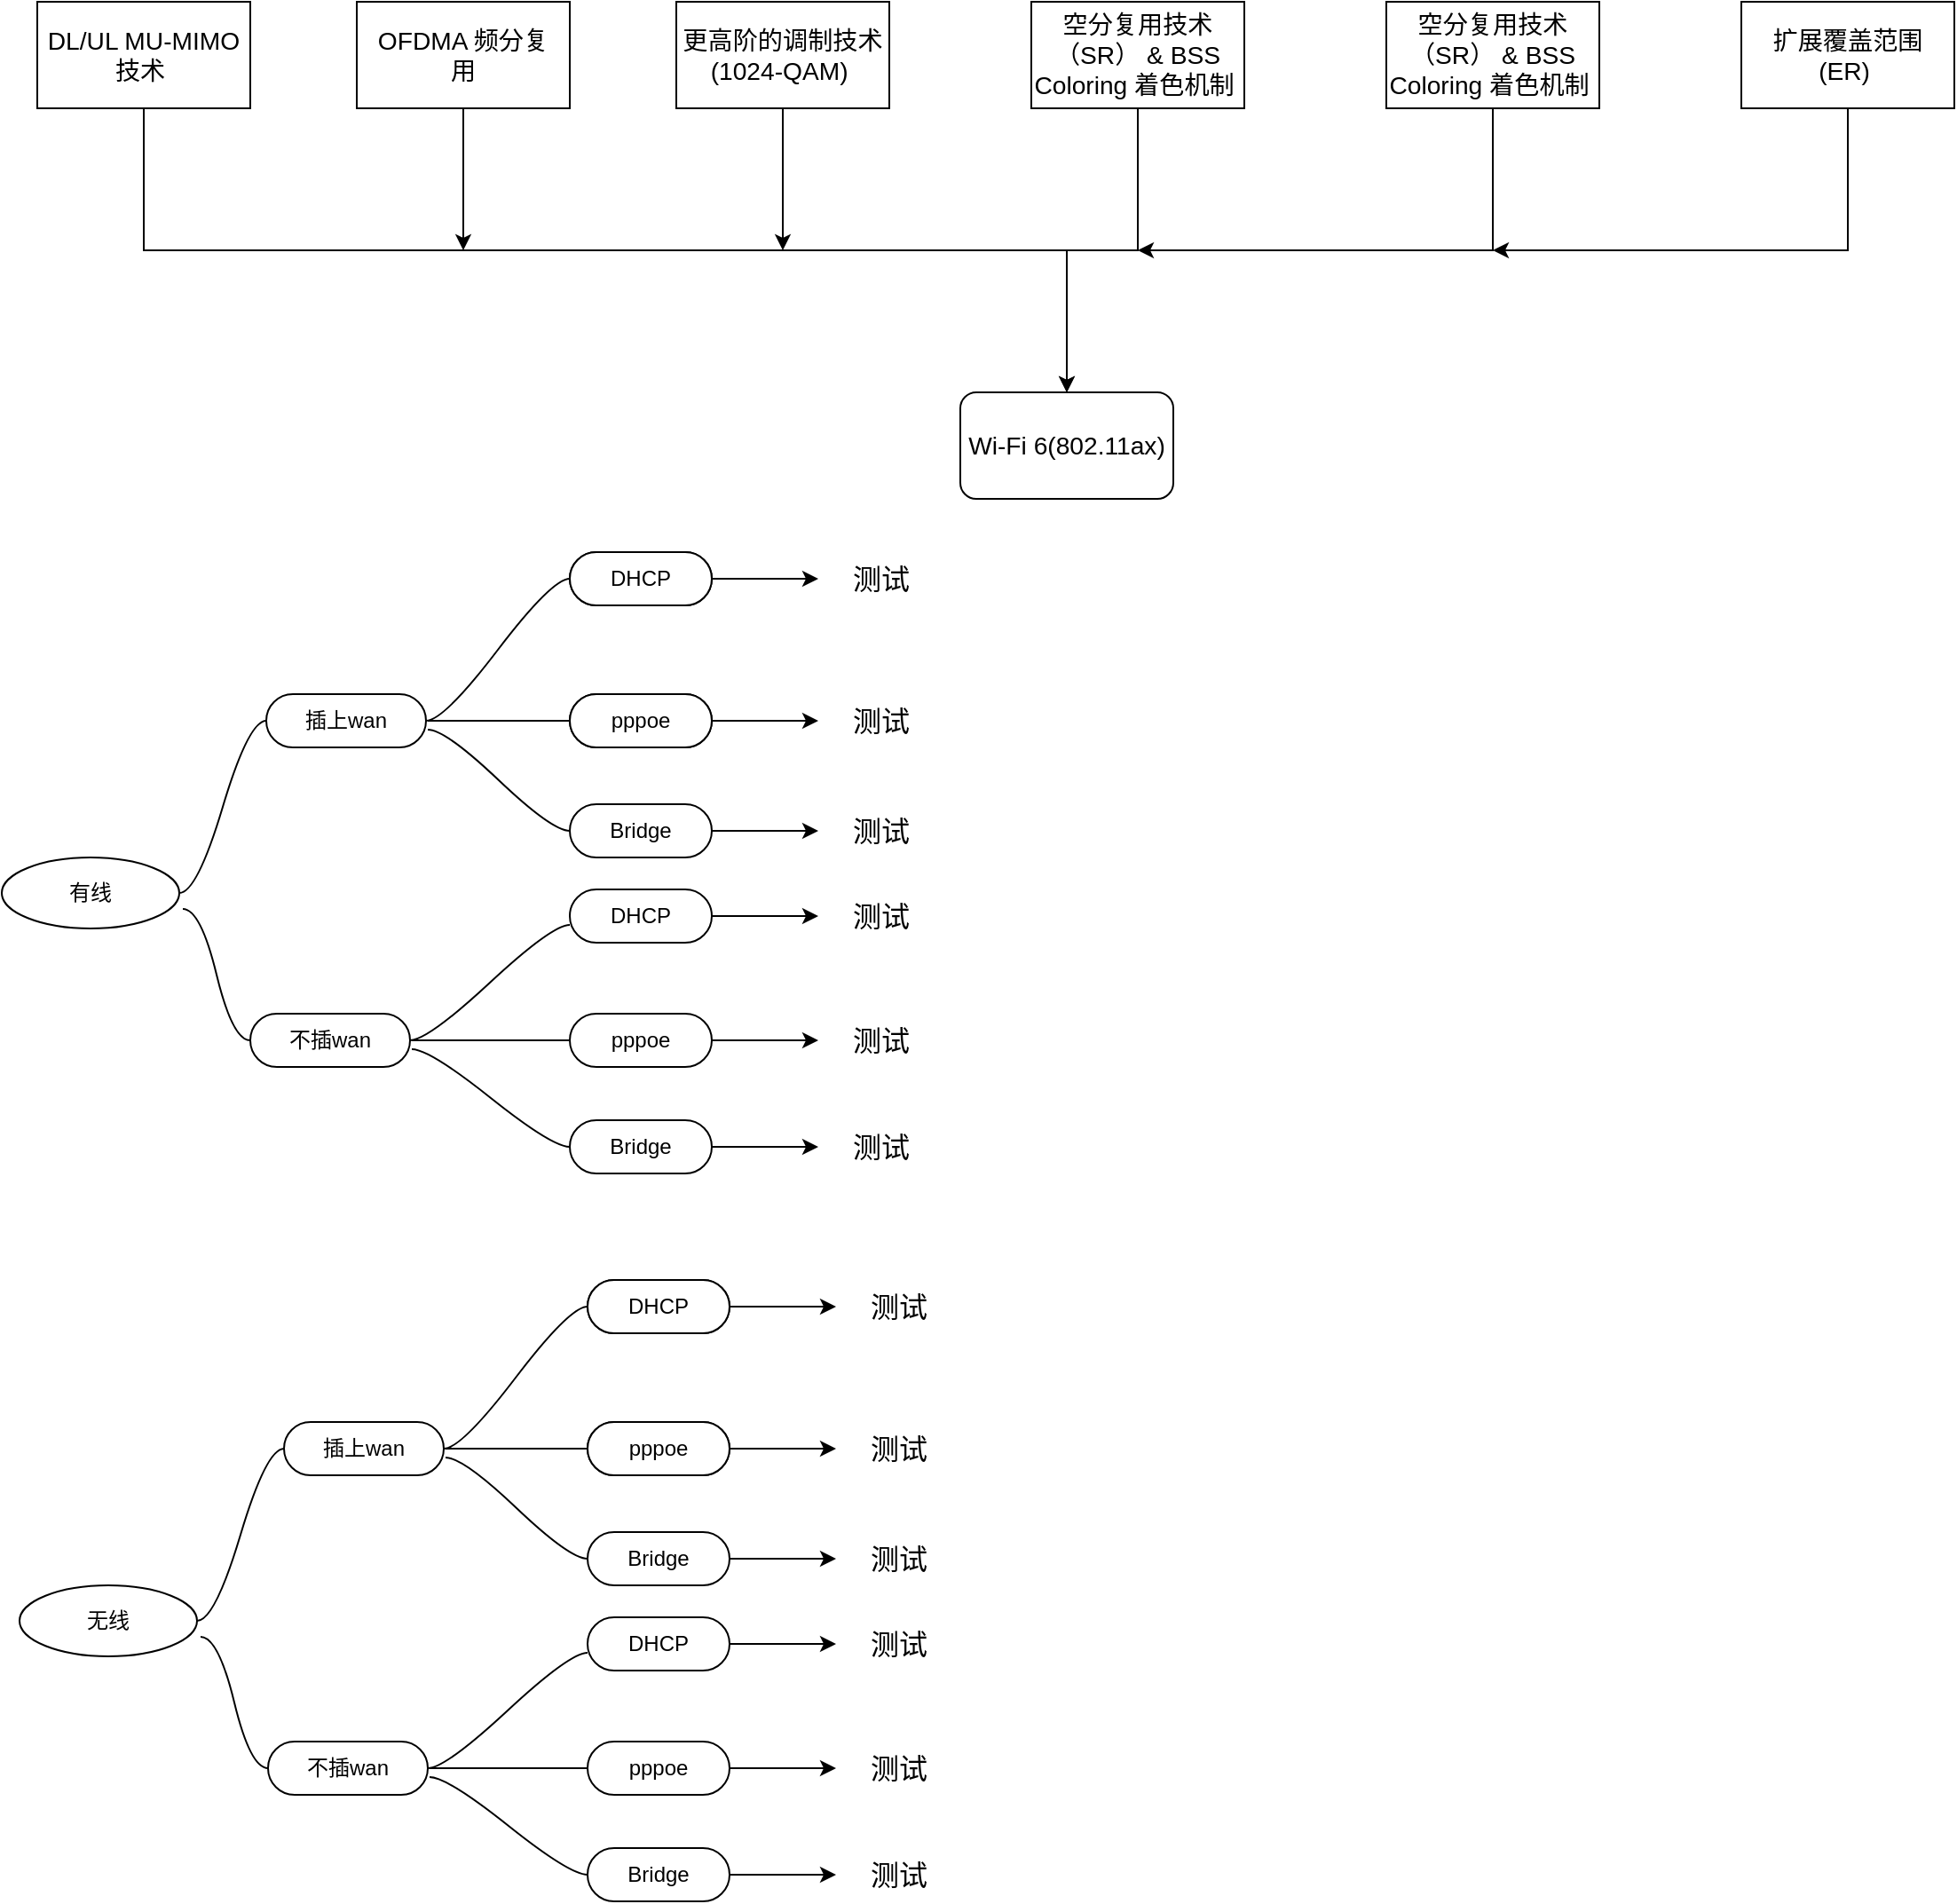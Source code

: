 <mxfile version="14.7.4" type="github">
  <diagram id="5f9WbeIAZJPQqAwRjFFF" name="第 1 页">
    <mxGraphModel dx="1422" dy="905" grid="1" gridSize="10" guides="1" tooltips="1" connect="1" arrows="1" fold="1" page="1" pageScale="1" pageWidth="827" pageHeight="1169" math="0" shadow="0">
      <root>
        <mxCell id="0" />
        <mxCell id="1" parent="0" />
        <mxCell id="Pn9AdvauhRFKOjBA6dNd-12" style="edgeStyle=orthogonalEdgeStyle;rounded=0;orthogonalLoop=1;jettySize=auto;html=1;" parent="1" source="Pn9AdvauhRFKOjBA6dNd-1" target="Pn9AdvauhRFKOjBA6dNd-11" edge="1">
          <mxGeometry relative="1" as="geometry">
            <Array as="points">
              <mxPoint x="120" y="270" />
              <mxPoint x="640" y="270" />
            </Array>
          </mxGeometry>
        </mxCell>
        <mxCell id="Pn9AdvauhRFKOjBA6dNd-1" value="&lt;div&gt;&lt;span style=&quot;font-size: 10.56pt&quot;&gt;DL/UL MU-MIMO 技术&amp;nbsp;&lt;/span&gt;&lt;/div&gt;" style="whiteSpace=wrap;html=1;" parent="1" vertex="1">
          <mxGeometry x="60" y="130" width="120" height="60" as="geometry" />
        </mxCell>
        <mxCell id="Pn9AdvauhRFKOjBA6dNd-21" style="edgeStyle=orthogonalEdgeStyle;rounded=0;orthogonalLoop=1;jettySize=auto;html=1;exitX=0.5;exitY=1;exitDx=0;exitDy=0;" parent="1" source="Pn9AdvauhRFKOjBA6dNd-2" edge="1">
          <mxGeometry relative="1" as="geometry">
            <mxPoint x="300" y="270" as="targetPoint" />
          </mxGeometry>
        </mxCell>
        <mxCell id="Pn9AdvauhRFKOjBA6dNd-2" value="&lt;div&gt;&lt;span style=&quot;font-size: 10.56pt&quot;&gt;OFDMA 频分复&lt;br/&gt;&lt;/span&gt;&lt;/div&gt;&lt;div&gt;&lt;span style=&quot;font-size: 10.56pt&quot;&gt;用&lt;/span&gt;&lt;/div&gt;" style="whiteSpace=wrap;html=1;" parent="1" vertex="1">
          <mxGeometry x="240" y="130" width="120" height="60" as="geometry" />
        </mxCell>
        <mxCell id="Pn9AdvauhRFKOjBA6dNd-22" style="edgeStyle=orthogonalEdgeStyle;rounded=0;orthogonalLoop=1;jettySize=auto;html=1;" parent="1" source="Pn9AdvauhRFKOjBA6dNd-4" edge="1">
          <mxGeometry relative="1" as="geometry">
            <mxPoint x="480" y="270" as="targetPoint" />
          </mxGeometry>
        </mxCell>
        <mxCell id="Pn9AdvauhRFKOjBA6dNd-4" value="&lt;div&gt;&lt;span style=&quot;font-size: 10.56pt&quot;&gt;更高阶的调制技术 (1024-QAM)&amp;nbsp;&lt;/span&gt;&lt;/div&gt;" style="whiteSpace=wrap;html=1;" parent="1" vertex="1">
          <mxGeometry x="420" y="130" width="120" height="60" as="geometry" />
        </mxCell>
        <mxCell id="Pn9AdvauhRFKOjBA6dNd-18" style="edgeStyle=orthogonalEdgeStyle;rounded=0;orthogonalLoop=1;jettySize=auto;html=1;entryX=0.5;entryY=0;entryDx=0;entryDy=0;" parent="1" source="Pn9AdvauhRFKOjBA6dNd-6" target="Pn9AdvauhRFKOjBA6dNd-11" edge="1">
          <mxGeometry relative="1" as="geometry">
            <Array as="points">
              <mxPoint x="680" y="270" />
              <mxPoint x="640" y="270" />
            </Array>
          </mxGeometry>
        </mxCell>
        <mxCell id="Pn9AdvauhRFKOjBA6dNd-6" value="&lt;div&gt;&lt;span style=&quot;font-size: 10.56pt&quot;&gt;空分复用技术（SR） &amp;amp; BSS Coloring 着色机制&amp;nbsp;&lt;/span&gt;&lt;/div&gt;" style="whiteSpace=wrap;html=1;" parent="1" vertex="1">
          <mxGeometry x="620" y="130" width="120" height="60" as="geometry" />
        </mxCell>
        <mxCell id="Pn9AdvauhRFKOjBA6dNd-11" value="&lt;div&gt;&lt;span style=&quot;font-size: 10.56pt&quot;&gt;Wi-Fi 6(802.11ax)&lt;/span&gt;&lt;/div&gt;" style="rounded=1;whiteSpace=wrap;html=1;" parent="1" vertex="1">
          <mxGeometry x="580" y="350" width="120" height="60" as="geometry" />
        </mxCell>
        <mxCell id="Pn9AdvauhRFKOjBA6dNd-23" style="edgeStyle=orthogonalEdgeStyle;rounded=0;orthogonalLoop=1;jettySize=auto;html=1;" parent="1" source="Pn9AdvauhRFKOjBA6dNd-19" edge="1">
          <mxGeometry relative="1" as="geometry">
            <mxPoint x="680" y="270" as="targetPoint" />
            <Array as="points">
              <mxPoint x="880" y="270" />
            </Array>
          </mxGeometry>
        </mxCell>
        <mxCell id="Pn9AdvauhRFKOjBA6dNd-19" value="&lt;div&gt;&lt;span style=&quot;font-size: 10.56pt&quot;&gt;空分复用技术（SR） &amp;amp; BSS Coloring 着色机制&amp;nbsp;&lt;/span&gt;&lt;/div&gt;" style="whiteSpace=wrap;html=1;" parent="1" vertex="1">
          <mxGeometry x="820" y="130" width="120" height="60" as="geometry" />
        </mxCell>
        <mxCell id="Pn9AdvauhRFKOjBA6dNd-26" style="edgeStyle=orthogonalEdgeStyle;rounded=0;orthogonalLoop=1;jettySize=auto;html=1;exitX=0.5;exitY=1;exitDx=0;exitDy=0;" parent="1" source="Pn9AdvauhRFKOjBA6dNd-24" edge="1">
          <mxGeometry relative="1" as="geometry">
            <mxPoint x="880" y="270" as="targetPoint" />
            <Array as="points">
              <mxPoint x="1080" y="270" />
            </Array>
          </mxGeometry>
        </mxCell>
        <mxCell id="Pn9AdvauhRFKOjBA6dNd-24" value="&lt;div&gt;&lt;span style=&quot;font-size: 10.56pt&quot;&gt;扩展覆盖范围 (ER)&amp;nbsp;&lt;/span&gt;&lt;/div&gt;" style="whiteSpace=wrap;html=1;" parent="1" vertex="1">
          <mxGeometry x="1020" y="130" width="120" height="60" as="geometry" />
        </mxCell>
        <mxCell id="l1R422jRdWYyJH3g-lCB-3" value="插上wan" style="whiteSpace=wrap;html=1;rounded=1;arcSize=50;align=center;verticalAlign=middle;strokeWidth=1;autosize=1;spacing=4;treeFolding=1;treeMoving=1;newEdgeStyle={&quot;edgeStyle&quot;:&quot;entityRelationEdgeStyle&quot;,&quot;startArrow&quot;:&quot;none&quot;,&quot;endArrow&quot;:&quot;none&quot;,&quot;segment&quot;:10,&quot;curved&quot;:1};" vertex="1" parent="1">
          <mxGeometry x="189" y="520" width="90" height="30" as="geometry" />
        </mxCell>
        <mxCell id="l1R422jRdWYyJH3g-lCB-4" value="" style="edgeStyle=entityRelationEdgeStyle;startArrow=none;endArrow=none;segment=10;curved=1;exitX=1;exitY=0.5;exitDx=0;exitDy=0;" edge="1" target="l1R422jRdWYyJH3g-lCB-3" parent="1" source="l1R422jRdWYyJH3g-lCB-8">
          <mxGeometry relative="1" as="geometry">
            <mxPoint x="200" y="632" as="sourcePoint" />
          </mxGeometry>
        </mxCell>
        <mxCell id="l1R422jRdWYyJH3g-lCB-8" value="有线" style="ellipse;whiteSpace=wrap;html=1;align=center;newEdgeStyle={&quot;edgeStyle&quot;:&quot;entityRelationEdgeStyle&quot;,&quot;startArrow&quot;:&quot;none&quot;,&quot;endArrow&quot;:&quot;none&quot;,&quot;segment&quot;:10,&quot;curved&quot;:1};treeFolding=1;treeMoving=1;" vertex="1" parent="1">
          <mxGeometry x="40" y="612" width="100" height="40" as="geometry" />
        </mxCell>
        <mxCell id="l1R422jRdWYyJH3g-lCB-9" value="不插wan" style="whiteSpace=wrap;html=1;rounded=1;arcSize=50;align=center;verticalAlign=middle;strokeWidth=1;autosize=1;spacing=4;treeFolding=1;treeMoving=1;newEdgeStyle={&quot;edgeStyle&quot;:&quot;entityRelationEdgeStyle&quot;,&quot;startArrow&quot;:&quot;none&quot;,&quot;endArrow&quot;:&quot;none&quot;,&quot;segment&quot;:10,&quot;curved&quot;:1};" vertex="1" parent="1">
          <mxGeometry x="180" y="700" width="90" height="30" as="geometry" />
        </mxCell>
        <mxCell id="l1R422jRdWYyJH3g-lCB-10" value="" style="edgeStyle=entityRelationEdgeStyle;startArrow=none;endArrow=none;segment=10;curved=1;exitX=1.02;exitY=0.725;exitDx=0;exitDy=0;exitPerimeter=0;" edge="1" target="l1R422jRdWYyJH3g-lCB-9" parent="1" source="l1R422jRdWYyJH3g-lCB-8">
          <mxGeometry relative="1" as="geometry">
            <mxPoint x="104" y="637" as="sourcePoint" />
          </mxGeometry>
        </mxCell>
        <mxCell id="l1R422jRdWYyJH3g-lCB-13" value="DHCP" style="whiteSpace=wrap;html=1;rounded=1;arcSize=50;align=center;verticalAlign=middle;strokeWidth=1;autosize=1;spacing=4;treeFolding=1;treeMoving=1;newEdgeStyle={&quot;edgeStyle&quot;:&quot;entityRelationEdgeStyle&quot;,&quot;startArrow&quot;:&quot;none&quot;,&quot;endArrow&quot;:&quot;none&quot;,&quot;segment&quot;:10,&quot;curved&quot;:1};" vertex="1" parent="1">
          <mxGeometry x="360" y="440" width="80" height="30" as="geometry" />
        </mxCell>
        <mxCell id="l1R422jRdWYyJH3g-lCB-14" value="" style="edgeStyle=entityRelationEdgeStyle;startArrow=none;endArrow=none;segment=10;curved=1;exitX=1;exitY=0.5;exitDx=0;exitDy=0;" edge="1" target="l1R422jRdWYyJH3g-lCB-13" parent="1" source="l1R422jRdWYyJH3g-lCB-3">
          <mxGeometry relative="1" as="geometry">
            <mxPoint x="308" y="490" as="sourcePoint" />
          </mxGeometry>
        </mxCell>
        <mxCell id="l1R422jRdWYyJH3g-lCB-15" value="pppoe" style="whiteSpace=wrap;html=1;rounded=1;arcSize=50;align=center;verticalAlign=middle;strokeWidth=1;autosize=1;spacing=4;treeFolding=1;treeMoving=1;newEdgeStyle={&quot;edgeStyle&quot;:&quot;entityRelationEdgeStyle&quot;,&quot;startArrow&quot;:&quot;none&quot;,&quot;endArrow&quot;:&quot;none&quot;,&quot;segment&quot;:10,&quot;curved&quot;:1};" vertex="1" parent="1">
          <mxGeometry x="360" y="520" width="80" height="30" as="geometry" />
        </mxCell>
        <mxCell id="l1R422jRdWYyJH3g-lCB-16" value="" style="edgeStyle=entityRelationEdgeStyle;startArrow=none;endArrow=none;segment=10;curved=1;" edge="1" target="l1R422jRdWYyJH3g-lCB-15" parent="1">
          <mxGeometry relative="1" as="geometry">
            <mxPoint x="280" y="535" as="sourcePoint" />
          </mxGeometry>
        </mxCell>
        <mxCell id="l1R422jRdWYyJH3g-lCB-17" value="Bridge" style="whiteSpace=wrap;html=1;rounded=1;arcSize=50;align=center;verticalAlign=middle;strokeWidth=1;autosize=1;spacing=4;treeFolding=1;treeMoving=1;newEdgeStyle={&quot;edgeStyle&quot;:&quot;entityRelationEdgeStyle&quot;,&quot;startArrow&quot;:&quot;none&quot;,&quot;endArrow&quot;:&quot;none&quot;,&quot;segment&quot;:10,&quot;curved&quot;:1};" vertex="1" parent="1">
          <mxGeometry x="360" y="582" width="80" height="30" as="geometry" />
        </mxCell>
        <mxCell id="l1R422jRdWYyJH3g-lCB-18" value="" style="edgeStyle=entityRelationEdgeStyle;startArrow=none;endArrow=none;segment=10;curved=1;" edge="1" target="l1R422jRdWYyJH3g-lCB-17" parent="1">
          <mxGeometry relative="1" as="geometry">
            <mxPoint x="280" y="540" as="sourcePoint" />
          </mxGeometry>
        </mxCell>
        <mxCell id="l1R422jRdWYyJH3g-lCB-31" value="" style="edgeStyle=orthogonalEdgeStyle;rounded=0;orthogonalLoop=1;jettySize=auto;html=1;" edge="1" parent="1" source="l1R422jRdWYyJH3g-lCB-19">
          <mxGeometry relative="1" as="geometry">
            <mxPoint x="500" y="455" as="targetPoint" />
          </mxGeometry>
        </mxCell>
        <mxCell id="l1R422jRdWYyJH3g-lCB-19" value="DHCP" style="whiteSpace=wrap;html=1;rounded=1;arcSize=50;align=center;verticalAlign=middle;strokeWidth=1;autosize=1;spacing=4;treeFolding=1;treeMoving=1;newEdgeStyle={&quot;edgeStyle&quot;:&quot;entityRelationEdgeStyle&quot;,&quot;startArrow&quot;:&quot;none&quot;,&quot;endArrow&quot;:&quot;none&quot;,&quot;segment&quot;:10,&quot;curved&quot;:1};" vertex="1" parent="1">
          <mxGeometry x="360" y="440" width="80" height="30" as="geometry" />
        </mxCell>
        <mxCell id="l1R422jRdWYyJH3g-lCB-20" value="pppoe" style="whiteSpace=wrap;html=1;rounded=1;arcSize=50;align=center;verticalAlign=middle;strokeWidth=1;autosize=1;spacing=4;treeFolding=1;treeMoving=1;newEdgeStyle={&quot;edgeStyle&quot;:&quot;entityRelationEdgeStyle&quot;,&quot;startArrow&quot;:&quot;none&quot;,&quot;endArrow&quot;:&quot;none&quot;,&quot;segment&quot;:10,&quot;curved&quot;:1};" vertex="1" parent="1">
          <mxGeometry x="360" y="520" width="80" height="30" as="geometry" />
        </mxCell>
        <mxCell id="l1R422jRdWYyJH3g-lCB-21" value="" style="edgeStyle=entityRelationEdgeStyle;startArrow=none;endArrow=none;segment=10;curved=1;exitX=1;exitY=0.5;exitDx=0;exitDy=0;" edge="1" parent="1" source="l1R422jRdWYyJH3g-lCB-9">
          <mxGeometry relative="1" as="geometry">
            <mxPoint x="279" y="710" as="sourcePoint" />
            <mxPoint x="360" y="650" as="targetPoint" />
          </mxGeometry>
        </mxCell>
        <mxCell id="l1R422jRdWYyJH3g-lCB-22" value="" style="edgeStyle=entityRelationEdgeStyle;startArrow=none;endArrow=none;segment=10;curved=1;entryX=0;entryY=0.5;entryDx=0;entryDy=0;" edge="1" parent="1" target="l1R422jRdWYyJH3g-lCB-25">
          <mxGeometry relative="1" as="geometry">
            <mxPoint x="271" y="715" as="sourcePoint" />
            <mxPoint x="351" y="715" as="targetPoint" />
          </mxGeometry>
        </mxCell>
        <mxCell id="l1R422jRdWYyJH3g-lCB-23" value="" style="edgeStyle=entityRelationEdgeStyle;startArrow=none;endArrow=none;segment=10;curved=1;entryX=0;entryY=0.5;entryDx=0;entryDy=0;" edge="1" parent="1" target="l1R422jRdWYyJH3g-lCB-29">
          <mxGeometry relative="1" as="geometry">
            <mxPoint x="271" y="720" as="sourcePoint" />
            <mxPoint x="351" y="777" as="targetPoint" />
          </mxGeometry>
        </mxCell>
        <mxCell id="l1R422jRdWYyJH3g-lCB-24" value="DHCP" style="whiteSpace=wrap;html=1;rounded=1;arcSize=50;align=center;verticalAlign=middle;strokeWidth=1;autosize=1;spacing=4;treeFolding=1;treeMoving=1;newEdgeStyle={&quot;edgeStyle&quot;:&quot;entityRelationEdgeStyle&quot;,&quot;startArrow&quot;:&quot;none&quot;,&quot;endArrow&quot;:&quot;none&quot;,&quot;segment&quot;:10,&quot;curved&quot;:1};" vertex="1" parent="1">
          <mxGeometry x="360" y="630" width="80" height="30" as="geometry" />
        </mxCell>
        <mxCell id="l1R422jRdWYyJH3g-lCB-25" value="pppoe" style="whiteSpace=wrap;html=1;rounded=1;arcSize=50;align=center;verticalAlign=middle;strokeWidth=1;autosize=1;spacing=4;treeFolding=1;treeMoving=1;newEdgeStyle={&quot;edgeStyle&quot;:&quot;entityRelationEdgeStyle&quot;,&quot;startArrow&quot;:&quot;none&quot;,&quot;endArrow&quot;:&quot;none&quot;,&quot;segment&quot;:10,&quot;curved&quot;:1};" vertex="1" parent="1">
          <mxGeometry x="360" y="700" width="80" height="30" as="geometry" />
        </mxCell>
        <mxCell id="l1R422jRdWYyJH3g-lCB-29" value="Bridge" style="whiteSpace=wrap;html=1;rounded=1;arcSize=50;align=center;verticalAlign=middle;strokeWidth=1;autosize=1;spacing=4;treeFolding=1;treeMoving=1;newEdgeStyle={&quot;edgeStyle&quot;:&quot;entityRelationEdgeStyle&quot;,&quot;startArrow&quot;:&quot;none&quot;,&quot;endArrow&quot;:&quot;none&quot;,&quot;segment&quot;:10,&quot;curved&quot;:1};" vertex="1" parent="1">
          <mxGeometry x="360" y="760" width="80" height="30" as="geometry" />
        </mxCell>
        <mxCell id="l1R422jRdWYyJH3g-lCB-32" value="&lt;font style=&quot;font-size: 16px&quot;&gt;测试&lt;/font&gt;" style="text;html=1;align=center;verticalAlign=middle;resizable=0;points=[];autosize=1;strokeColor=none;strokeWidth=4;" vertex="1" parent="1">
          <mxGeometry x="510" y="445" width="50" height="20" as="geometry" />
        </mxCell>
        <mxCell id="l1R422jRdWYyJH3g-lCB-33" value="" style="edgeStyle=orthogonalEdgeStyle;rounded=0;orthogonalLoop=1;jettySize=auto;html=1;" edge="1" parent="1">
          <mxGeometry relative="1" as="geometry">
            <mxPoint x="440" y="535" as="sourcePoint" />
            <mxPoint x="500" y="535" as="targetPoint" />
          </mxGeometry>
        </mxCell>
        <mxCell id="l1R422jRdWYyJH3g-lCB-34" value="&lt;font style=&quot;font-size: 16px&quot;&gt;测试&lt;/font&gt;" style="text;html=1;align=center;verticalAlign=middle;resizable=0;points=[];autosize=1;strokeColor=none;strokeWidth=4;" vertex="1" parent="1">
          <mxGeometry x="510" y="525" width="50" height="20" as="geometry" />
        </mxCell>
        <mxCell id="l1R422jRdWYyJH3g-lCB-35" value="" style="edgeStyle=orthogonalEdgeStyle;rounded=0;orthogonalLoop=1;jettySize=auto;html=1;" edge="1" parent="1">
          <mxGeometry relative="1" as="geometry">
            <mxPoint x="440" y="597" as="sourcePoint" />
            <mxPoint x="500" y="597" as="targetPoint" />
          </mxGeometry>
        </mxCell>
        <mxCell id="l1R422jRdWYyJH3g-lCB-36" value="&lt;font style=&quot;font-size: 16px&quot;&gt;测试&lt;/font&gt;" style="text;html=1;align=center;verticalAlign=middle;resizable=0;points=[];autosize=1;strokeColor=none;strokeWidth=4;" vertex="1" parent="1">
          <mxGeometry x="510" y="587" width="50" height="20" as="geometry" />
        </mxCell>
        <mxCell id="l1R422jRdWYyJH3g-lCB-37" value="" style="edgeStyle=orthogonalEdgeStyle;rounded=0;orthogonalLoop=1;jettySize=auto;html=1;" edge="1" parent="1">
          <mxGeometry relative="1" as="geometry">
            <mxPoint x="440" y="645" as="sourcePoint" />
            <mxPoint x="500" y="645" as="targetPoint" />
          </mxGeometry>
        </mxCell>
        <mxCell id="l1R422jRdWYyJH3g-lCB-38" value="&lt;font style=&quot;font-size: 16px&quot;&gt;测试&lt;/font&gt;" style="text;html=1;align=center;verticalAlign=middle;resizable=0;points=[];autosize=1;strokeColor=none;strokeWidth=4;" vertex="1" parent="1">
          <mxGeometry x="510" y="635" width="50" height="20" as="geometry" />
        </mxCell>
        <mxCell id="l1R422jRdWYyJH3g-lCB-39" value="" style="edgeStyle=orthogonalEdgeStyle;rounded=0;orthogonalLoop=1;jettySize=auto;html=1;" edge="1" parent="1">
          <mxGeometry relative="1" as="geometry">
            <mxPoint x="440" y="715" as="sourcePoint" />
            <mxPoint x="500" y="715" as="targetPoint" />
          </mxGeometry>
        </mxCell>
        <mxCell id="l1R422jRdWYyJH3g-lCB-40" value="&lt;font style=&quot;font-size: 16px&quot;&gt;测试&lt;/font&gt;" style="text;html=1;align=center;verticalAlign=middle;resizable=0;points=[];autosize=1;strokeColor=none;strokeWidth=4;" vertex="1" parent="1">
          <mxGeometry x="510" y="705" width="50" height="20" as="geometry" />
        </mxCell>
        <mxCell id="l1R422jRdWYyJH3g-lCB-41" value="" style="edgeStyle=orthogonalEdgeStyle;rounded=0;orthogonalLoop=1;jettySize=auto;html=1;" edge="1" parent="1">
          <mxGeometry relative="1" as="geometry">
            <mxPoint x="440" y="775" as="sourcePoint" />
            <mxPoint x="500" y="775" as="targetPoint" />
          </mxGeometry>
        </mxCell>
        <mxCell id="l1R422jRdWYyJH3g-lCB-42" value="&lt;font style=&quot;font-size: 16px&quot;&gt;测试&lt;/font&gt;" style="text;html=1;align=center;verticalAlign=middle;resizable=0;points=[];autosize=1;strokeColor=none;strokeWidth=4;" vertex="1" parent="1">
          <mxGeometry x="510" y="765" width="50" height="20" as="geometry" />
        </mxCell>
        <mxCell id="l1R422jRdWYyJH3g-lCB-43" value="插上wan" style="whiteSpace=wrap;html=1;rounded=1;arcSize=50;align=center;verticalAlign=middle;strokeWidth=1;autosize=1;spacing=4;treeFolding=1;treeMoving=1;newEdgeStyle={&quot;edgeStyle&quot;:&quot;entityRelationEdgeStyle&quot;,&quot;startArrow&quot;:&quot;none&quot;,&quot;endArrow&quot;:&quot;none&quot;,&quot;segment&quot;:10,&quot;curved&quot;:1};" vertex="1" parent="1">
          <mxGeometry x="199" y="930" width="90" height="30" as="geometry" />
        </mxCell>
        <mxCell id="l1R422jRdWYyJH3g-lCB-44" value="" style="edgeStyle=entityRelationEdgeStyle;startArrow=none;endArrow=none;segment=10;curved=1;exitX=1;exitY=0.5;exitDx=0;exitDy=0;" edge="1" parent="1" source="l1R422jRdWYyJH3g-lCB-45" target="l1R422jRdWYyJH3g-lCB-43">
          <mxGeometry relative="1" as="geometry">
            <mxPoint x="210" y="1042" as="sourcePoint" />
          </mxGeometry>
        </mxCell>
        <mxCell id="l1R422jRdWYyJH3g-lCB-45" value="无线" style="ellipse;whiteSpace=wrap;html=1;align=center;newEdgeStyle={&quot;edgeStyle&quot;:&quot;entityRelationEdgeStyle&quot;,&quot;startArrow&quot;:&quot;none&quot;,&quot;endArrow&quot;:&quot;none&quot;,&quot;segment&quot;:10,&quot;curved&quot;:1};treeFolding=1;treeMoving=1;" vertex="1" parent="1">
          <mxGeometry x="50" y="1022" width="100" height="40" as="geometry" />
        </mxCell>
        <mxCell id="l1R422jRdWYyJH3g-lCB-46" value="不插wan" style="whiteSpace=wrap;html=1;rounded=1;arcSize=50;align=center;verticalAlign=middle;strokeWidth=1;autosize=1;spacing=4;treeFolding=1;treeMoving=1;newEdgeStyle={&quot;edgeStyle&quot;:&quot;entityRelationEdgeStyle&quot;,&quot;startArrow&quot;:&quot;none&quot;,&quot;endArrow&quot;:&quot;none&quot;,&quot;segment&quot;:10,&quot;curved&quot;:1};" vertex="1" parent="1">
          <mxGeometry x="190" y="1110" width="90" height="30" as="geometry" />
        </mxCell>
        <mxCell id="l1R422jRdWYyJH3g-lCB-47" value="" style="edgeStyle=entityRelationEdgeStyle;startArrow=none;endArrow=none;segment=10;curved=1;exitX=1.02;exitY=0.725;exitDx=0;exitDy=0;exitPerimeter=0;" edge="1" parent="1" source="l1R422jRdWYyJH3g-lCB-45" target="l1R422jRdWYyJH3g-lCB-46">
          <mxGeometry relative="1" as="geometry">
            <mxPoint x="114" y="1047" as="sourcePoint" />
          </mxGeometry>
        </mxCell>
        <mxCell id="l1R422jRdWYyJH3g-lCB-48" value="DHCP" style="whiteSpace=wrap;html=1;rounded=1;arcSize=50;align=center;verticalAlign=middle;strokeWidth=1;autosize=1;spacing=4;treeFolding=1;treeMoving=1;newEdgeStyle={&quot;edgeStyle&quot;:&quot;entityRelationEdgeStyle&quot;,&quot;startArrow&quot;:&quot;none&quot;,&quot;endArrow&quot;:&quot;none&quot;,&quot;segment&quot;:10,&quot;curved&quot;:1};" vertex="1" parent="1">
          <mxGeometry x="370" y="850" width="80" height="30" as="geometry" />
        </mxCell>
        <mxCell id="l1R422jRdWYyJH3g-lCB-49" value="" style="edgeStyle=entityRelationEdgeStyle;startArrow=none;endArrow=none;segment=10;curved=1;exitX=1;exitY=0.5;exitDx=0;exitDy=0;" edge="1" parent="1" source="l1R422jRdWYyJH3g-lCB-43" target="l1R422jRdWYyJH3g-lCB-48">
          <mxGeometry relative="1" as="geometry">
            <mxPoint x="318" y="900" as="sourcePoint" />
          </mxGeometry>
        </mxCell>
        <mxCell id="l1R422jRdWYyJH3g-lCB-50" value="pppoe" style="whiteSpace=wrap;html=1;rounded=1;arcSize=50;align=center;verticalAlign=middle;strokeWidth=1;autosize=1;spacing=4;treeFolding=1;treeMoving=1;newEdgeStyle={&quot;edgeStyle&quot;:&quot;entityRelationEdgeStyle&quot;,&quot;startArrow&quot;:&quot;none&quot;,&quot;endArrow&quot;:&quot;none&quot;,&quot;segment&quot;:10,&quot;curved&quot;:1};" vertex="1" parent="1">
          <mxGeometry x="370" y="930" width="80" height="30" as="geometry" />
        </mxCell>
        <mxCell id="l1R422jRdWYyJH3g-lCB-51" value="" style="edgeStyle=entityRelationEdgeStyle;startArrow=none;endArrow=none;segment=10;curved=1;" edge="1" parent="1" target="l1R422jRdWYyJH3g-lCB-50">
          <mxGeometry relative="1" as="geometry">
            <mxPoint x="290" y="945" as="sourcePoint" />
          </mxGeometry>
        </mxCell>
        <mxCell id="l1R422jRdWYyJH3g-lCB-52" value="Bridge" style="whiteSpace=wrap;html=1;rounded=1;arcSize=50;align=center;verticalAlign=middle;strokeWidth=1;autosize=1;spacing=4;treeFolding=1;treeMoving=1;newEdgeStyle={&quot;edgeStyle&quot;:&quot;entityRelationEdgeStyle&quot;,&quot;startArrow&quot;:&quot;none&quot;,&quot;endArrow&quot;:&quot;none&quot;,&quot;segment&quot;:10,&quot;curved&quot;:1};" vertex="1" parent="1">
          <mxGeometry x="370" y="992" width="80" height="30" as="geometry" />
        </mxCell>
        <mxCell id="l1R422jRdWYyJH3g-lCB-53" value="" style="edgeStyle=entityRelationEdgeStyle;startArrow=none;endArrow=none;segment=10;curved=1;" edge="1" parent="1" target="l1R422jRdWYyJH3g-lCB-52">
          <mxGeometry relative="1" as="geometry">
            <mxPoint x="290" y="950" as="sourcePoint" />
          </mxGeometry>
        </mxCell>
        <mxCell id="l1R422jRdWYyJH3g-lCB-54" value="" style="edgeStyle=orthogonalEdgeStyle;rounded=0;orthogonalLoop=1;jettySize=auto;html=1;" edge="1" parent="1" source="l1R422jRdWYyJH3g-lCB-55">
          <mxGeometry relative="1" as="geometry">
            <mxPoint x="510" y="865" as="targetPoint" />
          </mxGeometry>
        </mxCell>
        <mxCell id="l1R422jRdWYyJH3g-lCB-55" value="DHCP" style="whiteSpace=wrap;html=1;rounded=1;arcSize=50;align=center;verticalAlign=middle;strokeWidth=1;autosize=1;spacing=4;treeFolding=1;treeMoving=1;newEdgeStyle={&quot;edgeStyle&quot;:&quot;entityRelationEdgeStyle&quot;,&quot;startArrow&quot;:&quot;none&quot;,&quot;endArrow&quot;:&quot;none&quot;,&quot;segment&quot;:10,&quot;curved&quot;:1};" vertex="1" parent="1">
          <mxGeometry x="370" y="850" width="80" height="30" as="geometry" />
        </mxCell>
        <mxCell id="l1R422jRdWYyJH3g-lCB-56" value="pppoe" style="whiteSpace=wrap;html=1;rounded=1;arcSize=50;align=center;verticalAlign=middle;strokeWidth=1;autosize=1;spacing=4;treeFolding=1;treeMoving=1;newEdgeStyle={&quot;edgeStyle&quot;:&quot;entityRelationEdgeStyle&quot;,&quot;startArrow&quot;:&quot;none&quot;,&quot;endArrow&quot;:&quot;none&quot;,&quot;segment&quot;:10,&quot;curved&quot;:1};" vertex="1" parent="1">
          <mxGeometry x="370" y="930" width="80" height="30" as="geometry" />
        </mxCell>
        <mxCell id="l1R422jRdWYyJH3g-lCB-57" value="" style="edgeStyle=entityRelationEdgeStyle;startArrow=none;endArrow=none;segment=10;curved=1;exitX=1;exitY=0.5;exitDx=0;exitDy=0;" edge="1" parent="1" source="l1R422jRdWYyJH3g-lCB-46">
          <mxGeometry relative="1" as="geometry">
            <mxPoint x="289" y="1120" as="sourcePoint" />
            <mxPoint x="370" y="1060" as="targetPoint" />
          </mxGeometry>
        </mxCell>
        <mxCell id="l1R422jRdWYyJH3g-lCB-58" value="" style="edgeStyle=entityRelationEdgeStyle;startArrow=none;endArrow=none;segment=10;curved=1;entryX=0;entryY=0.5;entryDx=0;entryDy=0;" edge="1" parent="1" target="l1R422jRdWYyJH3g-lCB-61">
          <mxGeometry relative="1" as="geometry">
            <mxPoint x="281" y="1125" as="sourcePoint" />
            <mxPoint x="361" y="1125" as="targetPoint" />
          </mxGeometry>
        </mxCell>
        <mxCell id="l1R422jRdWYyJH3g-lCB-59" value="" style="edgeStyle=entityRelationEdgeStyle;startArrow=none;endArrow=none;segment=10;curved=1;entryX=0;entryY=0.5;entryDx=0;entryDy=0;" edge="1" parent="1" target="l1R422jRdWYyJH3g-lCB-62">
          <mxGeometry relative="1" as="geometry">
            <mxPoint x="281" y="1130" as="sourcePoint" />
            <mxPoint x="361" y="1187" as="targetPoint" />
          </mxGeometry>
        </mxCell>
        <mxCell id="l1R422jRdWYyJH3g-lCB-60" value="DHCP" style="whiteSpace=wrap;html=1;rounded=1;arcSize=50;align=center;verticalAlign=middle;strokeWidth=1;autosize=1;spacing=4;treeFolding=1;treeMoving=1;newEdgeStyle={&quot;edgeStyle&quot;:&quot;entityRelationEdgeStyle&quot;,&quot;startArrow&quot;:&quot;none&quot;,&quot;endArrow&quot;:&quot;none&quot;,&quot;segment&quot;:10,&quot;curved&quot;:1};" vertex="1" parent="1">
          <mxGeometry x="370" y="1040" width="80" height="30" as="geometry" />
        </mxCell>
        <mxCell id="l1R422jRdWYyJH3g-lCB-61" value="pppoe" style="whiteSpace=wrap;html=1;rounded=1;arcSize=50;align=center;verticalAlign=middle;strokeWidth=1;autosize=1;spacing=4;treeFolding=1;treeMoving=1;newEdgeStyle={&quot;edgeStyle&quot;:&quot;entityRelationEdgeStyle&quot;,&quot;startArrow&quot;:&quot;none&quot;,&quot;endArrow&quot;:&quot;none&quot;,&quot;segment&quot;:10,&quot;curved&quot;:1};" vertex="1" parent="1">
          <mxGeometry x="370" y="1110" width="80" height="30" as="geometry" />
        </mxCell>
        <mxCell id="l1R422jRdWYyJH3g-lCB-62" value="Bridge" style="whiteSpace=wrap;html=1;rounded=1;arcSize=50;align=center;verticalAlign=middle;strokeWidth=1;autosize=1;spacing=4;treeFolding=1;treeMoving=1;newEdgeStyle={&quot;edgeStyle&quot;:&quot;entityRelationEdgeStyle&quot;,&quot;startArrow&quot;:&quot;none&quot;,&quot;endArrow&quot;:&quot;none&quot;,&quot;segment&quot;:10,&quot;curved&quot;:1};" vertex="1" parent="1">
          <mxGeometry x="370" y="1170" width="80" height="30" as="geometry" />
        </mxCell>
        <mxCell id="l1R422jRdWYyJH3g-lCB-63" value="&lt;font style=&quot;font-size: 16px&quot;&gt;测试&lt;/font&gt;" style="text;html=1;align=center;verticalAlign=middle;resizable=0;points=[];autosize=1;strokeColor=none;strokeWidth=4;" vertex="1" parent="1">
          <mxGeometry x="520" y="855" width="50" height="20" as="geometry" />
        </mxCell>
        <mxCell id="l1R422jRdWYyJH3g-lCB-64" value="" style="edgeStyle=orthogonalEdgeStyle;rounded=0;orthogonalLoop=1;jettySize=auto;html=1;" edge="1" parent="1">
          <mxGeometry relative="1" as="geometry">
            <mxPoint x="450" y="945" as="sourcePoint" />
            <mxPoint x="510" y="945" as="targetPoint" />
          </mxGeometry>
        </mxCell>
        <mxCell id="l1R422jRdWYyJH3g-lCB-65" value="&lt;font style=&quot;font-size: 16px&quot;&gt;测试&lt;/font&gt;" style="text;html=1;align=center;verticalAlign=middle;resizable=0;points=[];autosize=1;strokeColor=none;strokeWidth=4;" vertex="1" parent="1">
          <mxGeometry x="520" y="935" width="50" height="20" as="geometry" />
        </mxCell>
        <mxCell id="l1R422jRdWYyJH3g-lCB-66" value="" style="edgeStyle=orthogonalEdgeStyle;rounded=0;orthogonalLoop=1;jettySize=auto;html=1;" edge="1" parent="1">
          <mxGeometry relative="1" as="geometry">
            <mxPoint x="450" y="1007" as="sourcePoint" />
            <mxPoint x="510" y="1007" as="targetPoint" />
          </mxGeometry>
        </mxCell>
        <mxCell id="l1R422jRdWYyJH3g-lCB-67" value="&lt;font style=&quot;font-size: 16px&quot;&gt;测试&lt;/font&gt;" style="text;html=1;align=center;verticalAlign=middle;resizable=0;points=[];autosize=1;strokeColor=none;strokeWidth=4;" vertex="1" parent="1">
          <mxGeometry x="520" y="997" width="50" height="20" as="geometry" />
        </mxCell>
        <mxCell id="l1R422jRdWYyJH3g-lCB-68" value="" style="edgeStyle=orthogonalEdgeStyle;rounded=0;orthogonalLoop=1;jettySize=auto;html=1;" edge="1" parent="1">
          <mxGeometry relative="1" as="geometry">
            <mxPoint x="450" y="1055" as="sourcePoint" />
            <mxPoint x="510" y="1055" as="targetPoint" />
          </mxGeometry>
        </mxCell>
        <mxCell id="l1R422jRdWYyJH3g-lCB-69" value="&lt;font style=&quot;font-size: 16px&quot;&gt;测试&lt;/font&gt;" style="text;html=1;align=center;verticalAlign=middle;resizable=0;points=[];autosize=1;strokeColor=none;strokeWidth=4;" vertex="1" parent="1">
          <mxGeometry x="520" y="1045" width="50" height="20" as="geometry" />
        </mxCell>
        <mxCell id="l1R422jRdWYyJH3g-lCB-70" value="" style="edgeStyle=orthogonalEdgeStyle;rounded=0;orthogonalLoop=1;jettySize=auto;html=1;" edge="1" parent="1">
          <mxGeometry relative="1" as="geometry">
            <mxPoint x="450" y="1125" as="sourcePoint" />
            <mxPoint x="510" y="1125" as="targetPoint" />
          </mxGeometry>
        </mxCell>
        <mxCell id="l1R422jRdWYyJH3g-lCB-71" value="&lt;font style=&quot;font-size: 16px&quot;&gt;测试&lt;/font&gt;" style="text;html=1;align=center;verticalAlign=middle;resizable=0;points=[];autosize=1;strokeColor=none;strokeWidth=4;" vertex="1" parent="1">
          <mxGeometry x="520" y="1115" width="50" height="20" as="geometry" />
        </mxCell>
        <mxCell id="l1R422jRdWYyJH3g-lCB-72" value="" style="edgeStyle=orthogonalEdgeStyle;rounded=0;orthogonalLoop=1;jettySize=auto;html=1;" edge="1" parent="1">
          <mxGeometry relative="1" as="geometry">
            <mxPoint x="450" y="1185" as="sourcePoint" />
            <mxPoint x="510" y="1185" as="targetPoint" />
          </mxGeometry>
        </mxCell>
        <mxCell id="l1R422jRdWYyJH3g-lCB-73" value="&lt;font style=&quot;font-size: 16px&quot;&gt;测试&lt;/font&gt;" style="text;html=1;align=center;verticalAlign=middle;resizable=0;points=[];autosize=1;strokeColor=none;strokeWidth=4;" vertex="1" parent="1">
          <mxGeometry x="520" y="1175" width="50" height="20" as="geometry" />
        </mxCell>
      </root>
    </mxGraphModel>
  </diagram>
</mxfile>
